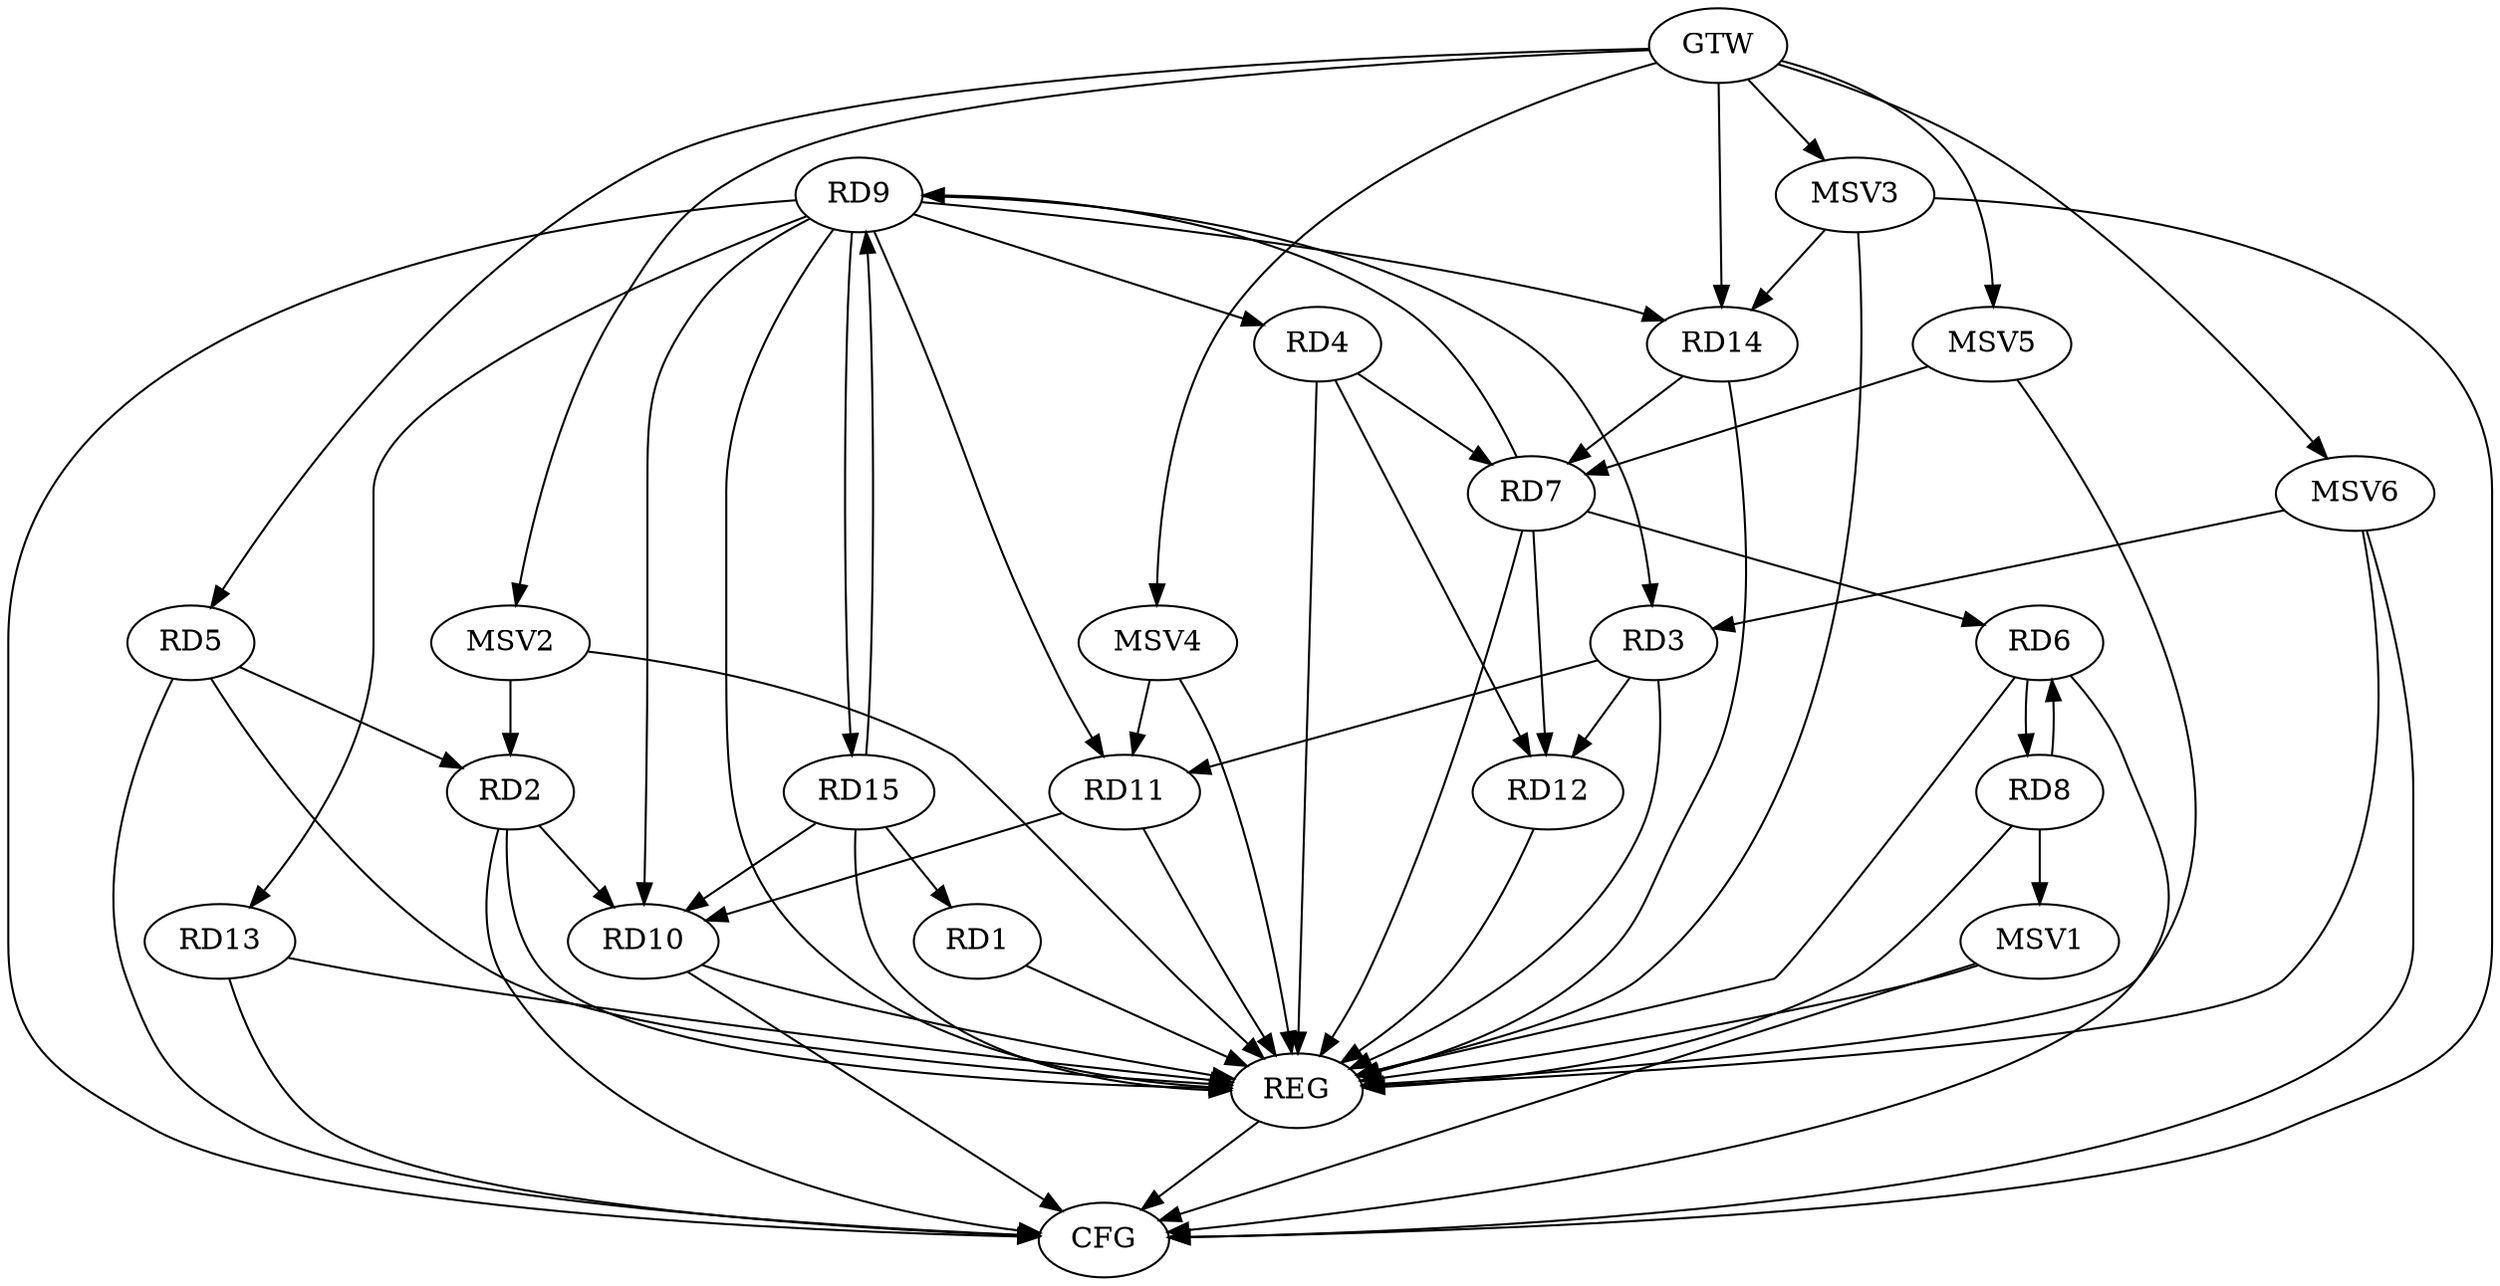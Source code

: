 strict digraph G {
  RD1 [ label="RD1" ];
  RD2 [ label="RD2" ];
  RD3 [ label="RD3" ];
  RD4 [ label="RD4" ];
  RD5 [ label="RD5" ];
  RD6 [ label="RD6" ];
  RD7 [ label="RD7" ];
  RD8 [ label="RD8" ];
  RD9 [ label="RD9" ];
  RD10 [ label="RD10" ];
  RD11 [ label="RD11" ];
  RD12 [ label="RD12" ];
  RD13 [ label="RD13" ];
  RD14 [ label="RD14" ];
  RD15 [ label="RD15" ];
  GTW [ label="GTW" ];
  REG [ label="REG" ];
  CFG [ label="CFG" ];
  MSV1 [ label="MSV1" ];
  MSV2 [ label="MSV2" ];
  MSV3 [ label="MSV3" ];
  MSV4 [ label="MSV4" ];
  MSV5 [ label="MSV5" ];
  MSV6 [ label="MSV6" ];
  RD15 -> RD1;
  RD5 -> RD2;
  RD2 -> RD10;
  RD9 -> RD3;
  RD3 -> RD11;
  RD3 -> RD12;
  RD4 -> RD7;
  RD4 -> RD12;
  RD7 -> RD6;
  RD6 -> RD8;
  RD8 -> RD6;
  RD7 -> RD9;
  RD7 -> RD12;
  RD14 -> RD7;
  RD9 -> RD10;
  RD9 -> RD11;
  RD9 -> RD15;
  RD15 -> RD9;
  RD11 -> RD10;
  RD15 -> RD10;
  GTW -> RD5;
  GTW -> RD14;
  RD1 -> REG;
  RD2 -> REG;
  RD3 -> REG;
  RD4 -> REG;
  RD5 -> REG;
  RD6 -> REG;
  RD7 -> REG;
  RD8 -> REG;
  RD9 -> REG;
  RD10 -> REG;
  RD11 -> REG;
  RD12 -> REG;
  RD13 -> REG;
  RD14 -> REG;
  RD15 -> REG;
  RD5 -> CFG;
  RD6 -> CFG;
  RD10 -> CFG;
  RD2 -> CFG;
  RD13 -> CFG;
  REG -> CFG;
  RD9 -> CFG;
  RD9 -> RD4;
  RD9 -> RD14;
  RD9 -> RD13;
  RD8 -> MSV1;
  MSV1 -> REG;
  MSV1 -> CFG;
  MSV2 -> RD2;
  GTW -> MSV2;
  MSV2 -> REG;
  MSV3 -> RD14;
  GTW -> MSV3;
  MSV3 -> REG;
  MSV3 -> CFG;
  MSV4 -> RD11;
  GTW -> MSV4;
  MSV4 -> REG;
  MSV5 -> RD7;
  GTW -> MSV5;
  MSV5 -> REG;
  MSV6 -> RD3;
  GTW -> MSV6;
  MSV6 -> REG;
  MSV6 -> CFG;
}
